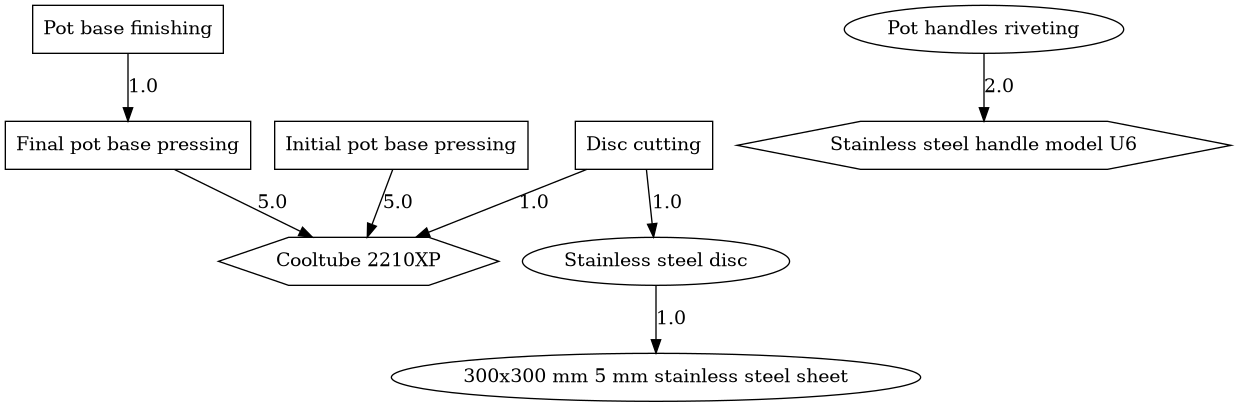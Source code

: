 @startuml

digraph G {
    // Define nodes with IDs
    pot_base_finishing [label="Pot base finishing", shape=rectangle];
    pot_base_pressing_final [label="Final pot base pressing", shape=rectangle];
    pot_base_pressing_initial [label="Initial pot base pressing", shape=rectangle];
    cooltube [label="Cooltube 2210XP", shape=hexagon];

    // Stainless steel handle shared across multiple edges
    stainless_steel_handle [label="Stainless steel handle model U6", shape=hexagon];

    // Add relationships
    "Pot handles riveting" -> stainless_steel_handle [label="2.0"];
    pot_base_finishing -> pot_base_pressing_final [label="1.0"];
    pot_base_pressing_final -> cooltube [label="5.0"];
    pot_base_pressing_initial -> cooltube [label="5.0"];

    // Example of reusing a node
    disc_cutting [label="Disc cutting", shape=rectangle];
    stainless_steel_disc [label="Stainless steel disc", shape=ellipse];

    disc_cutting -> cooltube [label="1.0"];
    disc_cutting -> stainless_steel_disc [label="1.0"];
    stainless_steel_disc -> "300x300 mm 5 mm stainless steel sheet" [label="1.0"];
}

@enduml
